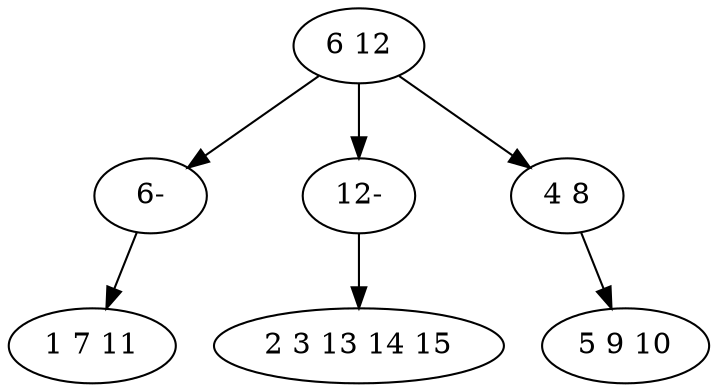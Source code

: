 digraph true_tree {
	"0" -> "6"
	"0" -> "5"
	"0" -> "3"
	"3" -> "4"
	"5" -> "2"
	"6" -> "1"
	"0" [label="6 12"];
	"1" [label="1 7 11"];
	"2" [label="2 3 13 14 15"];
	"3" [label="4 8"];
	"4" [label="5 9 10"];
	"5" [label="12-"];
	"6" [label="6-"];
}
